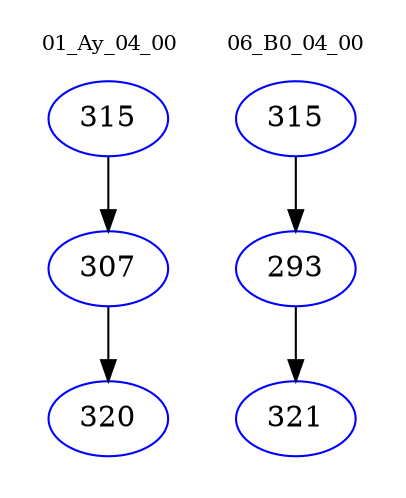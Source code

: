 digraph{
subgraph cluster_0 {
color = white
label = "01_Ay_04_00";
fontsize=10;
T0_315 [label="315", color="blue"]
T0_315 -> T0_307 [color="black"]
T0_307 [label="307", color="blue"]
T0_307 -> T0_320 [color="black"]
T0_320 [label="320", color="blue"]
}
subgraph cluster_1 {
color = white
label = "06_B0_04_00";
fontsize=10;
T1_315 [label="315", color="blue"]
T1_315 -> T1_293 [color="black"]
T1_293 [label="293", color="blue"]
T1_293 -> T1_321 [color="black"]
T1_321 [label="321", color="blue"]
}
}
